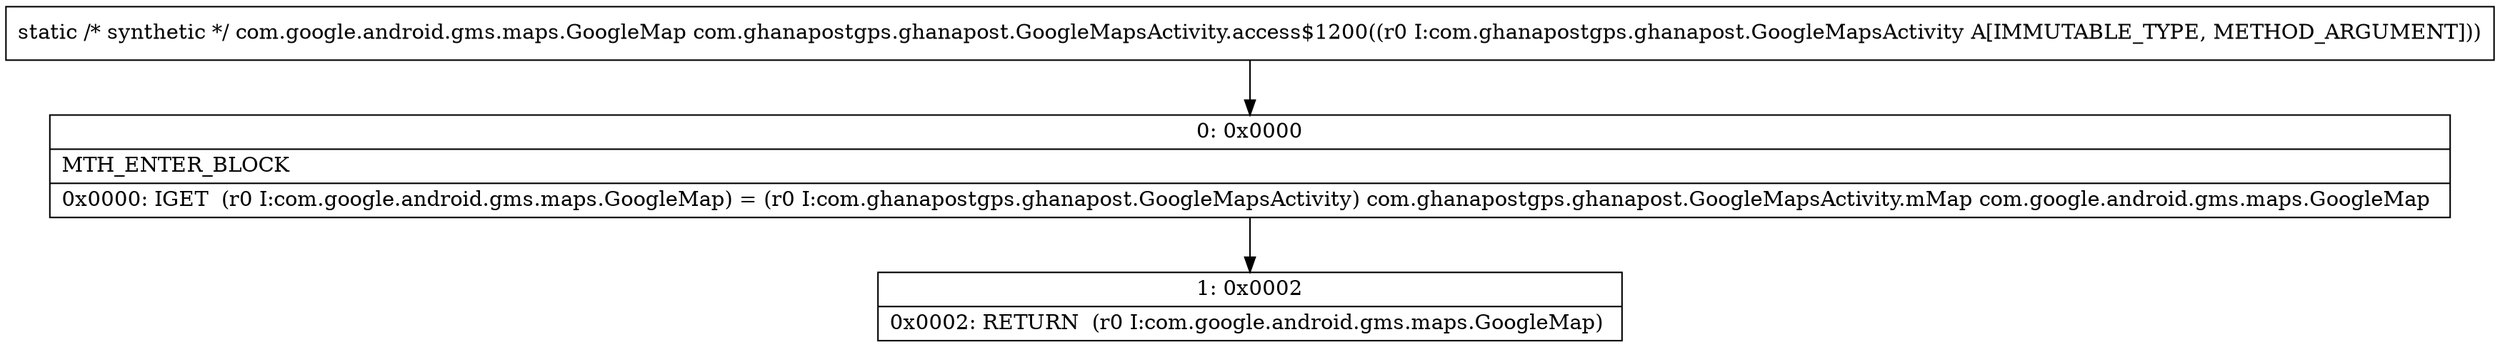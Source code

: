 digraph "CFG forcom.ghanapostgps.ghanapost.GoogleMapsActivity.access$1200(Lcom\/ghanapostgps\/ghanapost\/GoogleMapsActivity;)Lcom\/google\/android\/gms\/maps\/GoogleMap;" {
Node_0 [shape=record,label="{0\:\ 0x0000|MTH_ENTER_BLOCK\l|0x0000: IGET  (r0 I:com.google.android.gms.maps.GoogleMap) = (r0 I:com.ghanapostgps.ghanapost.GoogleMapsActivity) com.ghanapostgps.ghanapost.GoogleMapsActivity.mMap com.google.android.gms.maps.GoogleMap \l}"];
Node_1 [shape=record,label="{1\:\ 0x0002|0x0002: RETURN  (r0 I:com.google.android.gms.maps.GoogleMap) \l}"];
MethodNode[shape=record,label="{static \/* synthetic *\/ com.google.android.gms.maps.GoogleMap com.ghanapostgps.ghanapost.GoogleMapsActivity.access$1200((r0 I:com.ghanapostgps.ghanapost.GoogleMapsActivity A[IMMUTABLE_TYPE, METHOD_ARGUMENT])) }"];
MethodNode -> Node_0;
Node_0 -> Node_1;
}

